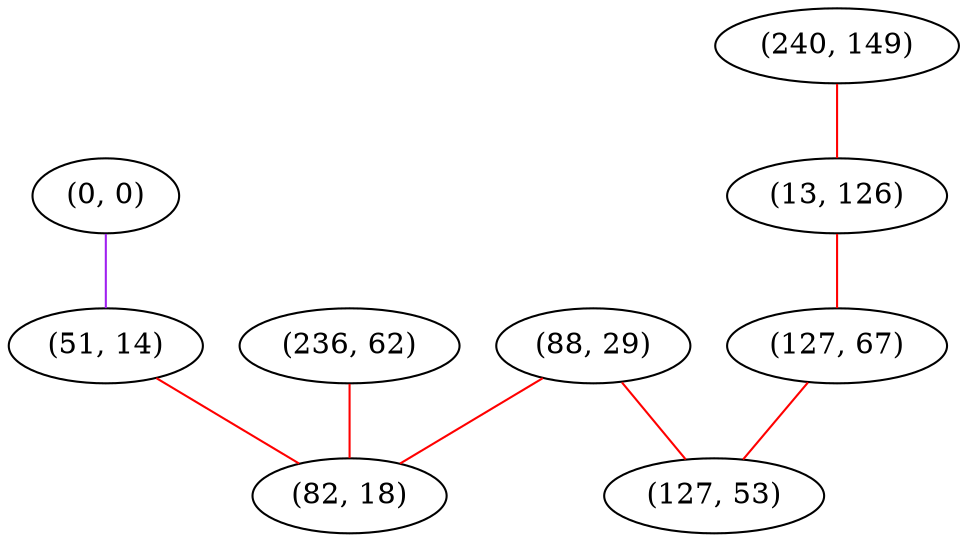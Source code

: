 graph "" {
"(0, 0)";
"(88, 29)";
"(51, 14)";
"(240, 149)";
"(236, 62)";
"(82, 18)";
"(13, 126)";
"(127, 67)";
"(127, 53)";
"(0, 0)" -- "(51, 14)"  [color=purple, key=0, weight=4];
"(88, 29)" -- "(127, 53)"  [color=red, key=0, weight=1];
"(88, 29)" -- "(82, 18)"  [color=red, key=0, weight=1];
"(51, 14)" -- "(82, 18)"  [color=red, key=0, weight=1];
"(240, 149)" -- "(13, 126)"  [color=red, key=0, weight=1];
"(236, 62)" -- "(82, 18)"  [color=red, key=0, weight=1];
"(13, 126)" -- "(127, 67)"  [color=red, key=0, weight=1];
"(127, 67)" -- "(127, 53)"  [color=red, key=0, weight=1];
}
